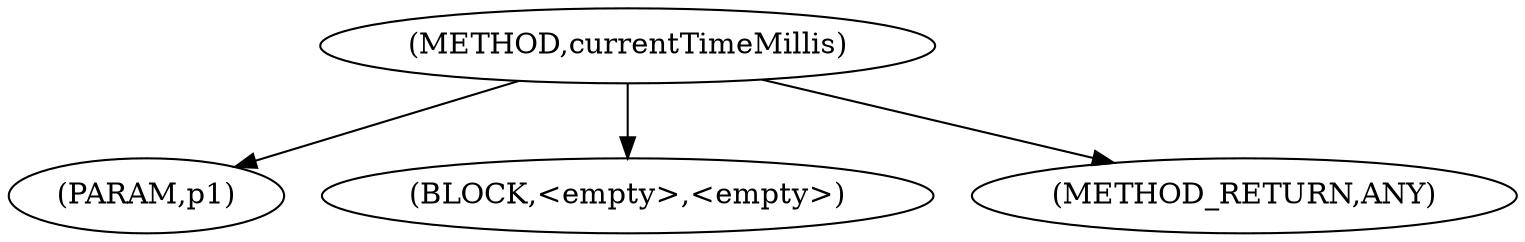 digraph "currentTimeMillis" {  
"4049" [label = <(METHOD,currentTimeMillis)> ]
"4050" [label = <(PARAM,p1)> ]
"4051" [label = <(BLOCK,&lt;empty&gt;,&lt;empty&gt;)> ]
"4052" [label = <(METHOD_RETURN,ANY)> ]
  "4049" -> "4050" 
  "4049" -> "4051" 
  "4049" -> "4052" 
}
